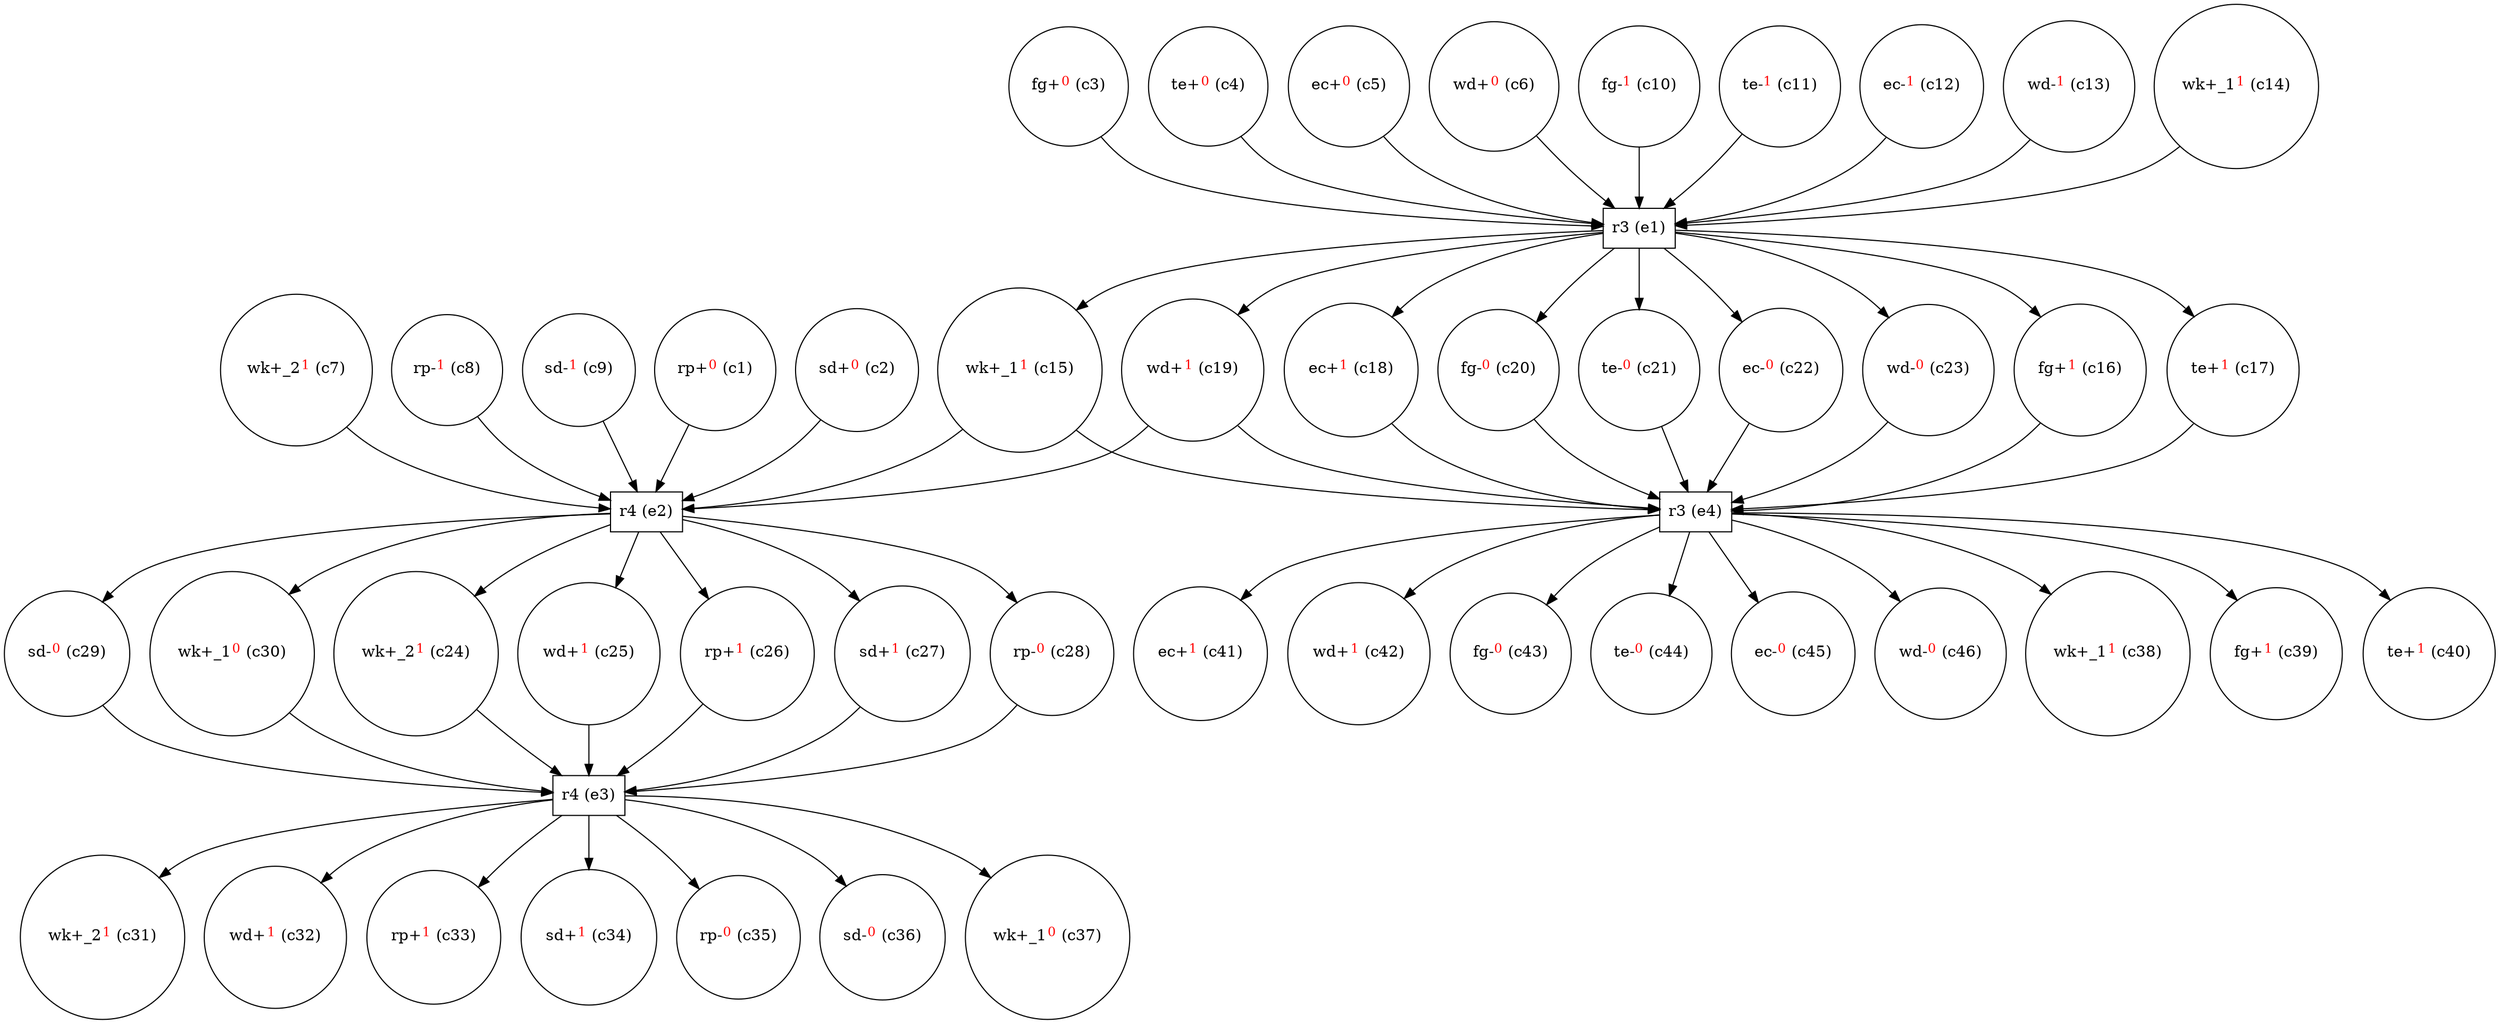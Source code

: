 digraph test {
  c1 -> e2;
  c2 -> e2;
  c3 -> e1;
  c4 -> e1;
  c5 -> e1;
  c6 -> e1;
  c7 -> e2;
  c8 -> e2;
  c9 -> e2;
  c10 -> e1;
  c11 -> e1;
  c12 -> e1;
  c13 -> e1;
  c14 -> e1;
  e1 -> c15;
  c15 -> e2;
  c15 -> e4;
  e1 -> c16;
  c16 -> e4;
  e1 -> c17;
  c17 -> e4;
  e1 -> c18;
  c18 -> e4;
  e1 -> c19;
  c19 -> e2;
  c19 -> e4;
  e1 -> c20;
  c20 -> e4;
  e1 -> c21;
  c21 -> e4;
  e1 -> c22;
  c22 -> e4;
  e1 -> c23;
  c23 -> e4;
  e2 -> c24;
  c24 -> e3;
  e2 -> c25;
  c25 -> e3;
  e2 -> c26;
  c26 -> e3;
  e2 -> c27;
  c27 -> e3;
  e2 -> c28;
  c28 -> e3;
  e2 -> c29;
  c29 -> e3;
  e2 -> c30;
  c30 -> e3;
  e3 -> c31;
  e3 -> c32;
  e3 -> c33;
  e3 -> c34;
  e3 -> c35;
  e3 -> c36;
  e3 -> c37;
  e4 -> c38;
  e4 -> c39;
  e4 -> c40;
  e4 -> c41;
  e4 -> c42;
  e4 -> c43;
  e4 -> c44;
  e4 -> c45;
  e4 -> c46;
  c1 [label= <rp+<FONT COLOR="red"><SUP>0</SUP></FONT>&nbsp;(c1)> shape=circle];
  c2 [label= <sd+<FONT COLOR="red"><SUP>0</SUP></FONT>&nbsp;(c2)> shape=circle];
  c3 [label= <fg+<FONT COLOR="red"><SUP>0</SUP></FONT>&nbsp;(c3)> shape=circle];
  c4 [label= <te+<FONT COLOR="red"><SUP>0</SUP></FONT>&nbsp;(c4)> shape=circle];
  c5 [label= <ec+<FONT COLOR="red"><SUP>0</SUP></FONT>&nbsp;(c5)> shape=circle];
  c6 [label= <wd+<FONT COLOR="red"><SUP>0</SUP></FONT>&nbsp;(c6)> shape=circle];
  c7 [label= <wk+_2<FONT COLOR="red"><SUP>1</SUP></FONT>&nbsp;(c7)> shape=circle];
  c8 [label= <rp-<FONT COLOR="red"><SUP>1</SUP></FONT>&nbsp;(c8)> shape=circle];
  c9 [label= <sd-<FONT COLOR="red"><SUP>1</SUP></FONT>&nbsp;(c9)> shape=circle];
  c10 [label= <fg-<FONT COLOR="red"><SUP>1</SUP></FONT>&nbsp;(c10)> shape=circle];
  c11 [label= <te-<FONT COLOR="red"><SUP>1</SUP></FONT>&nbsp;(c11)> shape=circle];
  c12 [label= <ec-<FONT COLOR="red"><SUP>1</SUP></FONT>&nbsp;(c12)> shape=circle];
  c13 [label= <wd-<FONT COLOR="red"><SUP>1</SUP></FONT>&nbsp;(c13)> shape=circle];
  c14 [label= <wk+_1<FONT COLOR="red"><SUP>1</SUP></FONT>&nbsp;(c14)> shape=circle];
  c15 [label= <wk+_1<FONT COLOR="red"><SUP>1</SUP></FONT>&nbsp;(c15)> shape=circle];
  c16 [label= <fg+<FONT COLOR="red"><SUP>1</SUP></FONT>&nbsp;(c16)> shape=circle];
  c17 [label= <te+<FONT COLOR="red"><SUP>1</SUP></FONT>&nbsp;(c17)> shape=circle];
  c18 [label= <ec+<FONT COLOR="red"><SUP>1</SUP></FONT>&nbsp;(c18)> shape=circle];
  c19 [label= <wd+<FONT COLOR="red"><SUP>1</SUP></FONT>&nbsp;(c19)> shape=circle];
  c20 [label= <fg-<FONT COLOR="red"><SUP>0</SUP></FONT>&nbsp;(c20)> shape=circle];
  c21 [label= <te-<FONT COLOR="red"><SUP>0</SUP></FONT>&nbsp;(c21)> shape=circle];
  c22 [label= <ec-<FONT COLOR="red"><SUP>0</SUP></FONT>&nbsp;(c22)> shape=circle];
  c23 [label= <wd-<FONT COLOR="red"><SUP>0</SUP></FONT>&nbsp;(c23)> shape=circle];
  c24 [label= <wk+_2<FONT COLOR="red"><SUP>1</SUP></FONT>&nbsp;(c24)> shape=circle];
  c25 [label= <wd+<FONT COLOR="red"><SUP>1</SUP></FONT>&nbsp;(c25)> shape=circle];
  c26 [label= <rp+<FONT COLOR="red"><SUP>1</SUP></FONT>&nbsp;(c26)> shape=circle];
  c27 [label= <sd+<FONT COLOR="red"><SUP>1</SUP></FONT>&nbsp;(c27)> shape=circle];
  c28 [label= <rp-<FONT COLOR="red"><SUP>0</SUP></FONT>&nbsp;(c28)> shape=circle];
  c29 [label= <sd-<FONT COLOR="red"><SUP>0</SUP></FONT>&nbsp;(c29)> shape=circle];
  c30 [label= <wk+_1<FONT COLOR="red"><SUP>0</SUP></FONT>&nbsp;(c30)> shape=circle];
  c31 [label= <wk+_2<FONT COLOR="red"><SUP>1</SUP></FONT>&nbsp;(c31)> shape=circle];
  c32 [label= <wd+<FONT COLOR="red"><SUP>1</SUP></FONT>&nbsp;(c32)> shape=circle];
  c33 [label= <rp+<FONT COLOR="red"><SUP>1</SUP></FONT>&nbsp;(c33)> shape=circle];
  c34 [label= <sd+<FONT COLOR="red"><SUP>1</SUP></FONT>&nbsp;(c34)> shape=circle];
  c35 [label= <rp-<FONT COLOR="red"><SUP>0</SUP></FONT>&nbsp;(c35)> shape=circle];
  c36 [label= <sd-<FONT COLOR="red"><SUP>0</SUP></FONT>&nbsp;(c36)> shape=circle];
  c37 [label= <wk+_1<FONT COLOR="red"><SUP>0</SUP></FONT>&nbsp;(c37)> shape=circle];
  c38 [label= <wk+_1<FONT COLOR="red"><SUP>1</SUP></FONT>&nbsp;(c38)> shape=circle];
  c39 [label= <fg+<FONT COLOR="red"><SUP>1</SUP></FONT>&nbsp;(c39)> shape=circle];
  c40 [label= <te+<FONT COLOR="red"><SUP>1</SUP></FONT>&nbsp;(c40)> shape=circle];
  c41 [label= <ec+<FONT COLOR="red"><SUP>1</SUP></FONT>&nbsp;(c41)> shape=circle];
  c42 [label= <wd+<FONT COLOR="red"><SUP>1</SUP></FONT>&nbsp;(c42)> shape=circle];
  c43 [label= <fg-<FONT COLOR="red"><SUP>0</SUP></FONT>&nbsp;(c43)> shape=circle];
  c44 [label= <te-<FONT COLOR="red"><SUP>0</SUP></FONT>&nbsp;(c44)> shape=circle];
  c45 [label= <ec-<FONT COLOR="red"><SUP>0</SUP></FONT>&nbsp;(c45)> shape=circle];
  c46 [label= <wd-<FONT COLOR="red"><SUP>0</SUP></FONT>&nbsp;(c46)> shape=circle];
  e1 [label="r3 (e1)" shape=box];
  e2 [label="r4 (e2)" shape=box];
  e3 [label="r4 (e3)" shape=box];
  e4 [label="r3 (e4)" shape=box];
}
